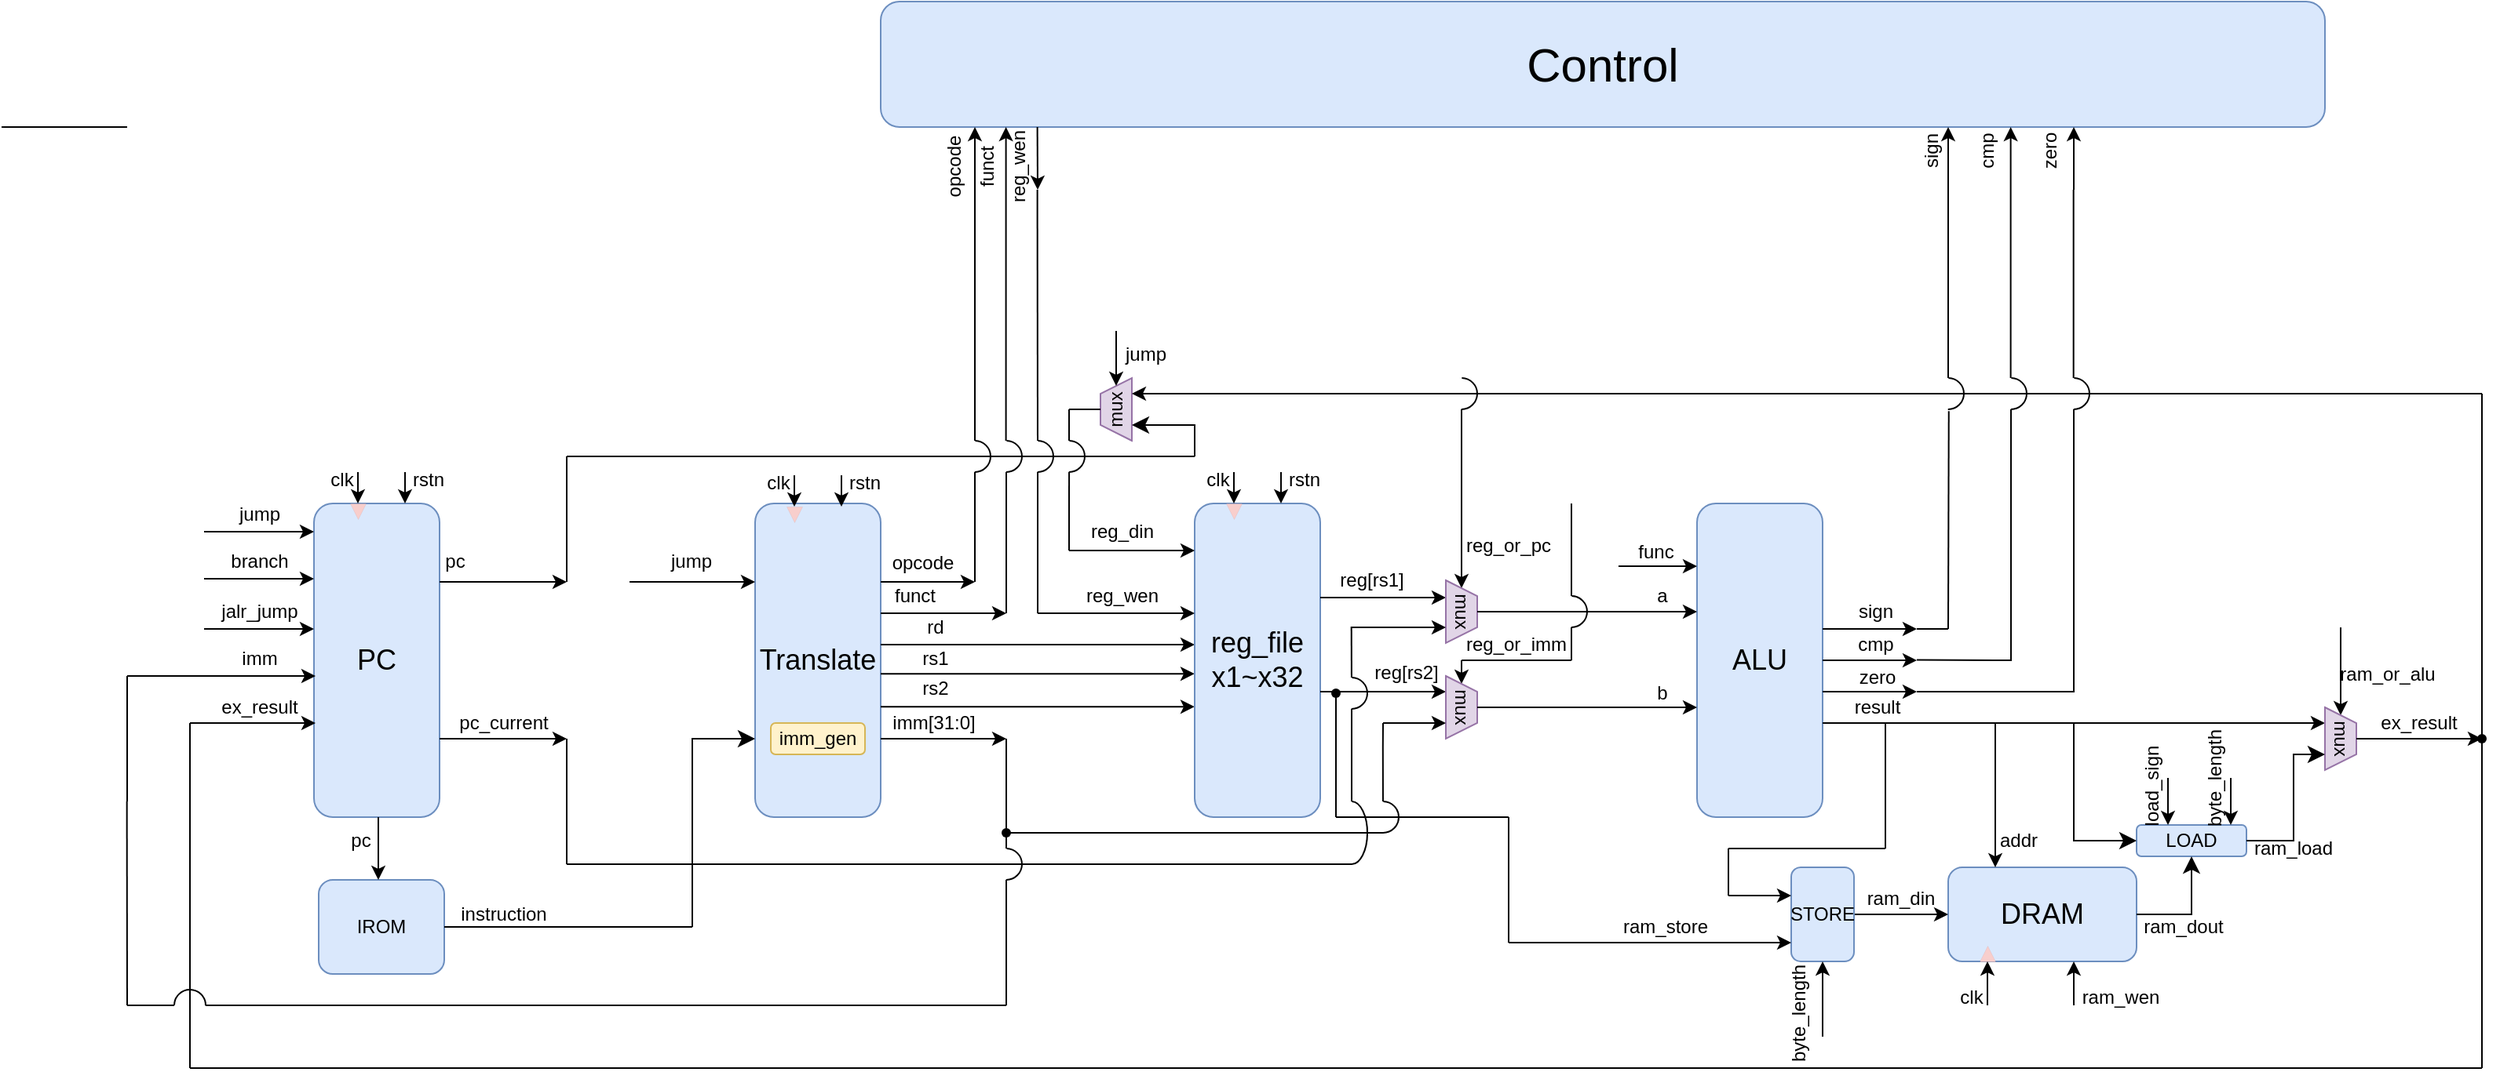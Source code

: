 <mxfile version="27.0.4">
  <diagram name="第 1 页" id="odzhpiGNZsCS6kh2lJAy">
    <mxGraphModel dx="1041" dy="609" grid="1" gridSize="10" guides="1" tooltips="1" connect="1" arrows="1" fold="1" page="1" pageScale="1" pageWidth="827" pageHeight="1169" math="0" shadow="0">
      <root>
        <mxCell id="0" />
        <mxCell id="1" parent="0" />
        <mxCell id="NBaIwqH9u7KzB3NyAWgl-2" value="&lt;font style=&quot;font-size: 18px;&quot;&gt;PC&lt;/font&gt;" style="rounded=1;whiteSpace=wrap;html=1;fillColor=#dae8fc;strokeColor=#6c8ebf;" parent="1" vertex="1">
          <mxGeometry x="239" y="720" width="80" height="200" as="geometry" />
        </mxCell>
        <mxCell id="NBaIwqH9u7KzB3NyAWgl-5" value="" style="endArrow=classic;html=1;rounded=0;entryX=0;entryY=0.5;entryDx=0;entryDy=0;" parent="1" edge="1">
          <mxGeometry width="50" height="50" relative="1" as="geometry">
            <mxPoint x="160" y="860" as="sourcePoint" />
            <mxPoint x="240" y="860" as="targetPoint" />
          </mxGeometry>
        </mxCell>
        <mxCell id="NBaIwqH9u7KzB3NyAWgl-6" value="ex_result" style="text;html=1;align=center;verticalAlign=middle;whiteSpace=wrap;rounded=0;" parent="1" vertex="1">
          <mxGeometry x="179" y="845" width="51" height="10" as="geometry" />
        </mxCell>
        <mxCell id="NBaIwqH9u7KzB3NyAWgl-7" value="" style="endArrow=classic;html=1;rounded=0;entryX=0;entryY=0.5;entryDx=0;entryDy=0;" parent="1" edge="1">
          <mxGeometry width="50" height="50" relative="1" as="geometry">
            <mxPoint x="120" y="830" as="sourcePoint" />
            <mxPoint x="240" y="830" as="targetPoint" />
          </mxGeometry>
        </mxCell>
        <mxCell id="NBaIwqH9u7KzB3NyAWgl-8" value="imm" style="text;html=1;align=center;verticalAlign=middle;whiteSpace=wrap;rounded=0;" parent="1" vertex="1">
          <mxGeometry x="179" y="814" width="51" height="10" as="geometry" />
        </mxCell>
        <mxCell id="NBaIwqH9u7KzB3NyAWgl-9" value="" style="endArrow=classic;html=1;rounded=0;entryX=0;entryY=0.5;entryDx=0;entryDy=0;" parent="1" edge="1">
          <mxGeometry width="50" height="50" relative="1" as="geometry">
            <mxPoint x="169" y="800" as="sourcePoint" />
            <mxPoint x="239" y="800" as="targetPoint" />
          </mxGeometry>
        </mxCell>
        <mxCell id="NBaIwqH9u7KzB3NyAWgl-10" value="jalr_jump" style="text;html=1;align=center;verticalAlign=middle;whiteSpace=wrap;rounded=0;" parent="1" vertex="1">
          <mxGeometry x="179" y="784" width="51" height="10" as="geometry" />
        </mxCell>
        <mxCell id="NBaIwqH9u7KzB3NyAWgl-12" value="" style="endArrow=classic;html=1;rounded=0;entryX=0;entryY=0.5;entryDx=0;entryDy=0;" parent="1" edge="1">
          <mxGeometry width="50" height="50" relative="1" as="geometry">
            <mxPoint x="169" y="768" as="sourcePoint" />
            <mxPoint x="239" y="768" as="targetPoint" />
          </mxGeometry>
        </mxCell>
        <mxCell id="NBaIwqH9u7KzB3NyAWgl-13" value="branch" style="text;html=1;align=center;verticalAlign=middle;whiteSpace=wrap;rounded=0;" parent="1" vertex="1">
          <mxGeometry x="179" y="752" width="51" height="10" as="geometry" />
        </mxCell>
        <mxCell id="NBaIwqH9u7KzB3NyAWgl-14" value="" style="endArrow=classic;html=1;rounded=0;entryX=0;entryY=0.5;entryDx=0;entryDy=0;" parent="1" edge="1">
          <mxGeometry width="50" height="50" relative="1" as="geometry">
            <mxPoint x="169" y="738" as="sourcePoint" />
            <mxPoint x="239" y="738" as="targetPoint" />
          </mxGeometry>
        </mxCell>
        <mxCell id="NBaIwqH9u7KzB3NyAWgl-15" value="jump" style="text;html=1;align=center;verticalAlign=middle;whiteSpace=wrap;rounded=0;" parent="1" vertex="1">
          <mxGeometry x="179" y="722" width="51" height="10" as="geometry" />
        </mxCell>
        <mxCell id="NBaIwqH9u7KzB3NyAWgl-16" value="" style="triangle;whiteSpace=wrap;html=1;rotation=90;fillColor=#f8cecc;strokeColor=#b85450;strokeWidth=0;" parent="1" vertex="1">
          <mxGeometry x="262" y="720" width="10" height="10" as="geometry" />
        </mxCell>
        <mxCell id="NBaIwqH9u7KzB3NyAWgl-17" value="" style="endArrow=classic;html=1;rounded=0;entryX=0;entryY=0.5;entryDx=0;entryDy=0;" parent="1" target="NBaIwqH9u7KzB3NyAWgl-16" edge="1">
          <mxGeometry width="50" height="50" relative="1" as="geometry">
            <mxPoint x="267" y="700" as="sourcePoint" />
            <mxPoint x="272" y="670" as="targetPoint" />
          </mxGeometry>
        </mxCell>
        <mxCell id="NBaIwqH9u7KzB3NyAWgl-18" value="clk" style="text;html=1;align=center;verticalAlign=middle;whiteSpace=wrap;rounded=0;" parent="1" vertex="1">
          <mxGeometry x="242" y="700" width="30" height="10" as="geometry" />
        </mxCell>
        <mxCell id="NBaIwqH9u7KzB3NyAWgl-19" value="" style="endArrow=classic;html=1;rounded=0;entryX=0;entryY=0.5;entryDx=0;entryDy=0;" parent="1" edge="1">
          <mxGeometry width="50" height="50" relative="1" as="geometry">
            <mxPoint x="297" y="700" as="sourcePoint" />
            <mxPoint x="297" y="720" as="targetPoint" />
          </mxGeometry>
        </mxCell>
        <mxCell id="NBaIwqH9u7KzB3NyAWgl-20" value="rstn" style="text;html=1;align=center;verticalAlign=middle;whiteSpace=wrap;rounded=0;" parent="1" vertex="1">
          <mxGeometry x="297" y="700" width="30" height="10" as="geometry" />
        </mxCell>
        <mxCell id="NBaIwqH9u7KzB3NyAWgl-21" value="IROM" style="rounded=1;whiteSpace=wrap;html=1;fillColor=#dae8fc;strokeColor=#6c8ebf;" parent="1" vertex="1">
          <mxGeometry x="242" y="960" width="80" height="60" as="geometry" />
        </mxCell>
        <mxCell id="NBaIwqH9u7KzB3NyAWgl-22" value="" style="endArrow=classic;html=1;rounded=0;exitX=0.25;exitY=1;exitDx=0;exitDy=0;fontStyle=1" parent="1" edge="1">
          <mxGeometry width="50" height="50" relative="1" as="geometry">
            <mxPoint x="280" y="920" as="sourcePoint" />
            <mxPoint x="280" y="960" as="targetPoint" />
          </mxGeometry>
        </mxCell>
        <mxCell id="NBaIwqH9u7KzB3NyAWgl-23" value="pc" style="text;html=1;align=center;verticalAlign=middle;whiteSpace=wrap;rounded=0;" parent="1" vertex="1">
          <mxGeometry x="254" y="930" width="30" height="10" as="geometry" />
        </mxCell>
        <mxCell id="NBaIwqH9u7KzB3NyAWgl-25" value="instruction" style="text;html=1;align=center;verticalAlign=middle;whiteSpace=wrap;rounded=0;" parent="1" vertex="1">
          <mxGeometry x="330" y="977" width="60" height="10" as="geometry" />
        </mxCell>
        <mxCell id="NBaIwqH9u7KzB3NyAWgl-26" value="" style="endArrow=classic;html=1;rounded=0;exitX=1;exitY=0.25;exitDx=0;exitDy=0;fontStyle=1" parent="1" source="NBaIwqH9u7KzB3NyAWgl-2" edge="1">
          <mxGeometry width="50" height="50" relative="1" as="geometry">
            <mxPoint x="370" y="799" as="sourcePoint" />
            <mxPoint x="400" y="770" as="targetPoint" />
          </mxGeometry>
        </mxCell>
        <mxCell id="NBaIwqH9u7KzB3NyAWgl-27" value="" style="endArrow=classic;html=1;rounded=0;exitX=1;exitY=0.75;exitDx=0;exitDy=0;fontStyle=1" parent="1" source="NBaIwqH9u7KzB3NyAWgl-2" edge="1">
          <mxGeometry width="50" height="50" relative="1" as="geometry">
            <mxPoint x="344.5" y="860" as="sourcePoint" />
            <mxPoint x="400" y="870" as="targetPoint" />
          </mxGeometry>
        </mxCell>
        <mxCell id="NBaIwqH9u7KzB3NyAWgl-28" value="pc_current" style="text;html=1;align=center;verticalAlign=middle;whiteSpace=wrap;rounded=0;" parent="1" vertex="1">
          <mxGeometry x="325" y="855" width="70" height="10" as="geometry" />
        </mxCell>
        <mxCell id="NBaIwqH9u7KzB3NyAWgl-29" value="pc" style="text;html=1;align=center;verticalAlign=middle;whiteSpace=wrap;rounded=0;" parent="1" vertex="1">
          <mxGeometry x="319" y="752" width="19.5" height="10" as="geometry" />
        </mxCell>
        <mxCell id="NBaIwqH9u7KzB3NyAWgl-30" value="&lt;font style=&quot;font-size: 18px;&quot;&gt;Translate&lt;/font&gt;" style="rounded=1;whiteSpace=wrap;html=1;fillColor=#dae8fc;strokeColor=#6c8ebf;" parent="1" vertex="1">
          <mxGeometry x="520" y="720" width="80" height="200" as="geometry" />
        </mxCell>
        <mxCell id="NBaIwqH9u7KzB3NyAWgl-31" value="" style="endArrow=none;html=1;rounded=0;exitX=1;exitY=0.5;exitDx=0;exitDy=0;" parent="1" source="NBaIwqH9u7KzB3NyAWgl-21" edge="1">
          <mxGeometry width="50" height="50" relative="1" as="geometry">
            <mxPoint x="410" y="1007" as="sourcePoint" />
            <mxPoint x="480" y="990" as="targetPoint" />
          </mxGeometry>
        </mxCell>
        <mxCell id="NBaIwqH9u7KzB3NyAWgl-32" value="" style="edgeStyle=segmentEdgeStyle;endArrow=classic;html=1;curved=0;rounded=0;endSize=8;startSize=8;entryX=0;entryY=0.75;entryDx=0;entryDy=0;" parent="1" target="NBaIwqH9u7KzB3NyAWgl-30" edge="1">
          <mxGeometry width="50" height="50" relative="1" as="geometry">
            <mxPoint x="480" y="990" as="sourcePoint" />
            <mxPoint x="475" y="865" as="targetPoint" />
            <Array as="points">
              <mxPoint x="480" y="870" />
            </Array>
          </mxGeometry>
        </mxCell>
        <mxCell id="NBaIwqH9u7KzB3NyAWgl-33" value="" style="triangle;whiteSpace=wrap;html=1;rotation=90;fillColor=#f8cecc;strokeColor=#b85450;strokeWidth=0;" parent="1" vertex="1">
          <mxGeometry x="540" y="722" width="10" height="10" as="geometry" />
        </mxCell>
        <mxCell id="NBaIwqH9u7KzB3NyAWgl-34" value="" style="endArrow=classic;html=1;rounded=0;entryX=0;entryY=0.5;entryDx=0;entryDy=0;" parent="1" target="NBaIwqH9u7KzB3NyAWgl-33" edge="1">
          <mxGeometry width="50" height="50" relative="1" as="geometry">
            <mxPoint x="545" y="702" as="sourcePoint" />
            <mxPoint x="550" y="672" as="targetPoint" />
          </mxGeometry>
        </mxCell>
        <mxCell id="NBaIwqH9u7KzB3NyAWgl-35" value="clk" style="text;html=1;align=center;verticalAlign=middle;whiteSpace=wrap;rounded=0;" parent="1" vertex="1">
          <mxGeometry x="520" y="702" width="30" height="10" as="geometry" />
        </mxCell>
        <mxCell id="NBaIwqH9u7KzB3NyAWgl-36" value="" style="endArrow=classic;html=1;rounded=0;entryX=0;entryY=0.5;entryDx=0;entryDy=0;" parent="1" edge="1">
          <mxGeometry width="50" height="50" relative="1" as="geometry">
            <mxPoint x="575" y="702" as="sourcePoint" />
            <mxPoint x="575" y="722" as="targetPoint" />
          </mxGeometry>
        </mxCell>
        <mxCell id="NBaIwqH9u7KzB3NyAWgl-37" value="rstn" style="text;html=1;align=center;verticalAlign=middle;whiteSpace=wrap;rounded=0;" parent="1" vertex="1">
          <mxGeometry x="575" y="702" width="30" height="10" as="geometry" />
        </mxCell>
        <mxCell id="NBaIwqH9u7KzB3NyAWgl-38" value="" style="endArrow=classic;html=1;rounded=0;entryX=0;entryY=0.25;entryDx=0;entryDy=0;" parent="1" target="NBaIwqH9u7KzB3NyAWgl-30" edge="1">
          <mxGeometry width="50" height="50" relative="1" as="geometry">
            <mxPoint x="440" y="770" as="sourcePoint" />
            <mxPoint x="510" y="770" as="targetPoint" />
          </mxGeometry>
        </mxCell>
        <mxCell id="NBaIwqH9u7KzB3NyAWgl-39" value="jump" style="text;html=1;align=center;verticalAlign=middle;whiteSpace=wrap;rounded=0;" parent="1" vertex="1">
          <mxGeometry x="454" y="752" width="51" height="10" as="geometry" />
        </mxCell>
        <mxCell id="NBaIwqH9u7KzB3NyAWgl-49" value="" style="endArrow=classic;html=1;rounded=0;" parent="1" edge="1">
          <mxGeometry width="50" height="50" relative="1" as="geometry">
            <mxPoint x="600" y="770" as="sourcePoint" />
            <mxPoint x="660" y="770" as="targetPoint" />
          </mxGeometry>
        </mxCell>
        <mxCell id="NBaIwqH9u7KzB3NyAWgl-50" value="" style="endArrow=classic;html=1;rounded=0;" parent="1" edge="1">
          <mxGeometry width="50" height="50" relative="1" as="geometry">
            <mxPoint x="600" y="790" as="sourcePoint" />
            <mxPoint x="680" y="790" as="targetPoint" />
          </mxGeometry>
        </mxCell>
        <mxCell id="NBaIwqH9u7KzB3NyAWgl-51" value="" style="endArrow=classic;html=1;rounded=0;" parent="1" edge="1">
          <mxGeometry width="50" height="50" relative="1" as="geometry">
            <mxPoint x="600" y="810" as="sourcePoint" />
            <mxPoint x="800" y="810" as="targetPoint" />
          </mxGeometry>
        </mxCell>
        <mxCell id="NBaIwqH9u7KzB3NyAWgl-52" value="" style="endArrow=classic;html=1;rounded=0;entryX=0;entryY=0.25;entryDx=0;entryDy=0;" parent="1" edge="1">
          <mxGeometry width="50" height="50" relative="1" as="geometry">
            <mxPoint x="600" y="828.6" as="sourcePoint" />
            <mxPoint x="800" y="828.6" as="targetPoint" />
          </mxGeometry>
        </mxCell>
        <mxCell id="NBaIwqH9u7KzB3NyAWgl-53" value="" style="endArrow=classic;html=1;rounded=0;entryX=0;entryY=0.25;entryDx=0;entryDy=0;" parent="1" edge="1">
          <mxGeometry width="50" height="50" relative="1" as="geometry">
            <mxPoint x="600" y="849.6" as="sourcePoint" />
            <mxPoint x="800" y="849.6" as="targetPoint" />
          </mxGeometry>
        </mxCell>
        <mxCell id="NBaIwqH9u7KzB3NyAWgl-54" value="" style="endArrow=classic;html=1;rounded=0;" parent="1" edge="1">
          <mxGeometry width="50" height="50" relative="1" as="geometry">
            <mxPoint x="600" y="870" as="sourcePoint" />
            <mxPoint x="680" y="870" as="targetPoint" />
          </mxGeometry>
        </mxCell>
        <mxCell id="NBaIwqH9u7KzB3NyAWgl-55" value="opcode" style="text;html=1;align=center;verticalAlign=middle;whiteSpace=wrap;rounded=0;" parent="1" vertex="1">
          <mxGeometry x="604" y="753" width="46" height="10" as="geometry" />
        </mxCell>
        <mxCell id="NBaIwqH9u7KzB3NyAWgl-56" value="funct" style="text;html=1;align=center;verticalAlign=middle;whiteSpace=wrap;rounded=0;" parent="1" vertex="1">
          <mxGeometry x="604" y="774" width="36" height="10" as="geometry" />
        </mxCell>
        <mxCell id="NBaIwqH9u7KzB3NyAWgl-57" value="rd" style="text;html=1;align=center;verticalAlign=middle;whiteSpace=wrap;rounded=0;" parent="1" vertex="1">
          <mxGeometry x="605" y="794" width="60" height="10" as="geometry" />
        </mxCell>
        <mxCell id="NBaIwqH9u7KzB3NyAWgl-58" value="rs1" style="text;html=1;align=center;verticalAlign=middle;whiteSpace=wrap;rounded=0;" parent="1" vertex="1">
          <mxGeometry x="605" y="814" width="60" height="10" as="geometry" />
        </mxCell>
        <mxCell id="NBaIwqH9u7KzB3NyAWgl-59" value="rs2" style="text;html=1;align=center;verticalAlign=middle;whiteSpace=wrap;rounded=0;" parent="1" vertex="1">
          <mxGeometry x="605" y="833" width="60" height="10" as="geometry" />
        </mxCell>
        <mxCell id="NBaIwqH9u7KzB3NyAWgl-60" value="imm[31:0]" style="text;html=1;align=center;verticalAlign=middle;whiteSpace=wrap;rounded=0;" parent="1" vertex="1">
          <mxGeometry x="604" y="855" width="60" height="10" as="geometry" />
        </mxCell>
        <mxCell id="NBaIwqH9u7KzB3NyAWgl-61" value="&lt;div&gt;&lt;font style=&quot;font-size: 18px;&quot;&gt;reg_file&lt;/font&gt;&lt;/div&gt;&lt;font style=&quot;font-size: 18px;&quot;&gt;x1~x32&lt;/font&gt;" style="rounded=1;whiteSpace=wrap;html=1;fillColor=#dae8fc;strokeColor=#6c8ebf;" parent="1" vertex="1">
          <mxGeometry x="800" y="720" width="80" height="200" as="geometry" />
        </mxCell>
        <mxCell id="NBaIwqH9u7KzB3NyAWgl-62" value="" style="endArrow=classic;html=1;rounded=0;entryX=0;entryY=0.5;entryDx=0;entryDy=0;" parent="1" target="NBaIwqH9u7KzB3NyAWgl-74" edge="1">
          <mxGeometry width="50" height="50" relative="1" as="geometry">
            <mxPoint x="970" y="730" as="sourcePoint" />
            <mxPoint x="1004" y="753" as="targetPoint" />
          </mxGeometry>
        </mxCell>
        <mxCell id="NBaIwqH9u7KzB3NyAWgl-63" value="" style="endArrow=classic;html=1;rounded=0;entryX=0;entryY=0.25;entryDx=0;entryDy=0;" parent="1" edge="1">
          <mxGeometry width="50" height="50" relative="1" as="geometry">
            <mxPoint x="700" y="790" as="sourcePoint" />
            <mxPoint x="800" y="790" as="targetPoint" />
          </mxGeometry>
        </mxCell>
        <mxCell id="NBaIwqH9u7KzB3NyAWgl-64" value="reg_or_pc" style="text;html=1;align=center;verticalAlign=middle;whiteSpace=wrap;rounded=0;" parent="1" vertex="1">
          <mxGeometry x="970" y="742" width="60" height="10" as="geometry" />
        </mxCell>
        <mxCell id="NBaIwqH9u7KzB3NyAWgl-65" value="reg_wen" style="text;html=1;align=center;verticalAlign=middle;whiteSpace=wrap;rounded=0;" parent="1" vertex="1">
          <mxGeometry x="724" y="774" width="60" height="10" as="geometry" />
        </mxCell>
        <mxCell id="NBaIwqH9u7KzB3NyAWgl-66" value="" style="endArrow=classic;html=1;rounded=0;entryX=0;entryY=0.25;entryDx=0;entryDy=0;" parent="1" edge="1">
          <mxGeometry width="50" height="50" relative="1" as="geometry">
            <mxPoint x="720" y="750" as="sourcePoint" />
            <mxPoint x="800" y="750" as="targetPoint" />
          </mxGeometry>
        </mxCell>
        <mxCell id="NBaIwqH9u7KzB3NyAWgl-67" value="" style="endArrow=classic;html=1;rounded=0;entryX=0;entryY=0.5;entryDx=0;entryDy=0;" parent="1" target="NBaIwqH9u7KzB3NyAWgl-75" edge="1">
          <mxGeometry width="50" height="50" relative="1" as="geometry">
            <mxPoint x="970" y="820" as="sourcePoint" />
            <mxPoint x="1080" y="689.6" as="targetPoint" />
          </mxGeometry>
        </mxCell>
        <mxCell id="NBaIwqH9u7KzB3NyAWgl-68" value="reg_din" style="text;html=1;align=center;verticalAlign=middle;whiteSpace=wrap;rounded=0;" parent="1" vertex="1">
          <mxGeometry x="724" y="733" width="60" height="10" as="geometry" />
        </mxCell>
        <mxCell id="NBaIwqH9u7KzB3NyAWgl-69" value="reg_or_imm" style="text;html=1;align=center;verticalAlign=middle;whiteSpace=wrap;rounded=0;" parent="1" vertex="1">
          <mxGeometry x="975" y="805" width="60" height="10" as="geometry" />
        </mxCell>
        <mxCell id="NBaIwqH9u7KzB3NyAWgl-70" value="" style="endArrow=classic;html=1;rounded=0;entryX=0;entryY=0.25;entryDx=0;entryDy=0;" parent="1" edge="1">
          <mxGeometry width="50" height="50" relative="1" as="geometry">
            <mxPoint x="880" y="840" as="sourcePoint" />
            <mxPoint x="960" y="840" as="targetPoint" />
          </mxGeometry>
        </mxCell>
        <mxCell id="NBaIwqH9u7KzB3NyAWgl-72" value="" style="endArrow=classic;html=1;rounded=0;entryX=0;entryY=0.25;entryDx=0;entryDy=0;" parent="1" edge="1">
          <mxGeometry width="50" height="50" relative="1" as="geometry">
            <mxPoint x="880" y="780" as="sourcePoint" />
            <mxPoint x="960" y="780" as="targetPoint" />
          </mxGeometry>
        </mxCell>
        <mxCell id="NBaIwqH9u7KzB3NyAWgl-73" value="a" style="text;html=1;align=center;verticalAlign=middle;whiteSpace=wrap;rounded=0;" parent="1" vertex="1">
          <mxGeometry x="1090" y="774" width="16" height="10" as="geometry" />
        </mxCell>
        <mxCell id="NBaIwqH9u7KzB3NyAWgl-74" value="mux" style="shape=trapezoid;perimeter=trapezoidPerimeter;whiteSpace=wrap;html=1;fixedSize=1;size=10;rotation=90;fillColor=#e1d5e7;strokeColor=#9673a6;align=center;" parent="1" vertex="1">
          <mxGeometry x="950" y="779" width="40" height="20" as="geometry" />
        </mxCell>
        <mxCell id="NBaIwqH9u7KzB3NyAWgl-75" value="mux" style="shape=trapezoid;perimeter=trapezoidPerimeter;whiteSpace=wrap;html=1;fixedSize=1;size=10;rotation=90;fillColor=#e1d5e7;strokeColor=#9673a6;align=center;" parent="1" vertex="1">
          <mxGeometry x="950" y="840" width="40" height="20" as="geometry" />
        </mxCell>
        <mxCell id="NBaIwqH9u7KzB3NyAWgl-77" value="" style="endArrow=none;html=1;rounded=0;" parent="1" edge="1">
          <mxGeometry width="50" height="50" relative="1" as="geometry">
            <mxPoint x="400" y="870" as="sourcePoint" />
            <mxPoint x="400" y="950" as="targetPoint" />
          </mxGeometry>
        </mxCell>
        <mxCell id="NBaIwqH9u7KzB3NyAWgl-79" value="" style="endArrow=none;html=1;rounded=0;" parent="1" edge="1">
          <mxGeometry width="50" height="50" relative="1" as="geometry">
            <mxPoint x="400" y="950" as="sourcePoint" />
            <mxPoint x="900" y="950" as="targetPoint" />
          </mxGeometry>
        </mxCell>
        <mxCell id="NBaIwqH9u7KzB3NyAWgl-81" value="" style="endArrow=classic;html=1;rounded=0;entryX=0.75;entryY=1;entryDx=0;entryDy=0;" parent="1" target="NBaIwqH9u7KzB3NyAWgl-74" edge="1">
          <mxGeometry width="50" height="50" relative="1" as="geometry">
            <mxPoint x="900" y="799" as="sourcePoint" />
            <mxPoint x="1040" y="764" as="targetPoint" />
          </mxGeometry>
        </mxCell>
        <mxCell id="NBaIwqH9u7KzB3NyAWgl-82" value="" style="endArrow=none;html=1;rounded=0;" parent="1" edge="1">
          <mxGeometry width="50" height="50" relative="1" as="geometry">
            <mxPoint x="970" y="820" as="sourcePoint" />
            <mxPoint x="1040" y="820" as="targetPoint" />
          </mxGeometry>
        </mxCell>
        <mxCell id="NBaIwqH9u7KzB3NyAWgl-83" value="" style="endArrow=none;html=1;rounded=0;" parent="1" source="NBaIwqH9u7KzB3NyAWgl-116" edge="1">
          <mxGeometry width="50" height="50" relative="1" as="geometry">
            <mxPoint x="1035" y="764" as="sourcePoint" />
            <mxPoint x="1040" y="720" as="targetPoint" />
          </mxGeometry>
        </mxCell>
        <mxCell id="NBaIwqH9u7KzB3NyAWgl-84" value="" style="endArrow=none;html=1;rounded=0;" parent="1" edge="1" source="B6isz3c-7Hk3uSjzke4N-101">
          <mxGeometry width="50" height="50" relative="1" as="geometry">
            <mxPoint x="680" y="930" as="sourcePoint" />
            <mxPoint x="680" y="870" as="targetPoint" />
          </mxGeometry>
        </mxCell>
        <mxCell id="NBaIwqH9u7KzB3NyAWgl-85" value="" style="endArrow=none;html=1;rounded=0;" parent="1" edge="1">
          <mxGeometry width="50" height="50" relative="1" as="geometry">
            <mxPoint x="680" y="930" as="sourcePoint" />
            <mxPoint x="920" y="930" as="targetPoint" />
          </mxGeometry>
        </mxCell>
        <mxCell id="NBaIwqH9u7KzB3NyAWgl-87" value="" style="endArrow=classic;html=1;rounded=0;entryX=0.75;entryY=1;entryDx=0;entryDy=0;" parent="1" target="NBaIwqH9u7KzB3NyAWgl-75" edge="1">
          <mxGeometry width="50" height="50" relative="1" as="geometry">
            <mxPoint x="920" y="860" as="sourcePoint" />
            <mxPoint x="980" y="870" as="targetPoint" />
          </mxGeometry>
        </mxCell>
        <mxCell id="NBaIwqH9u7KzB3NyAWgl-93" value="" style="verticalLabelPosition=bottom;verticalAlign=top;html=1;shape=mxgraph.basic.arc;startAngle=0.003;endAngle=0.502;" parent="1" vertex="1">
          <mxGeometry x="910" y="910" width="20" height="20" as="geometry" />
        </mxCell>
        <mxCell id="NBaIwqH9u7KzB3NyAWgl-96" value="" style="endArrow=none;html=1;rounded=0;" parent="1" source="NBaIwqH9u7KzB3NyAWgl-93" edge="1">
          <mxGeometry width="50" height="50" relative="1" as="geometry">
            <mxPoint x="919.9" y="885" as="sourcePoint" />
            <mxPoint x="919.9" y="875" as="targetPoint" />
            <Array as="points">
              <mxPoint x="919.9" y="875" />
              <mxPoint x="920" y="860" />
            </Array>
          </mxGeometry>
        </mxCell>
        <mxCell id="NBaIwqH9u7KzB3NyAWgl-97" value="" style="verticalLabelPosition=bottom;verticalAlign=top;html=1;shape=mxgraph.basic.arc;startAngle=0.003;endAngle=0.502;" parent="1" vertex="1">
          <mxGeometry x="890" y="910" width="20" height="40" as="geometry" />
        </mxCell>
        <mxCell id="NBaIwqH9u7KzB3NyAWgl-98" value="" style="endArrow=none;html=1;rounded=0;" parent="1" target="NBaIwqH9u7KzB3NyAWgl-97" edge="1">
          <mxGeometry width="50" height="50" relative="1" as="geometry">
            <mxPoint x="900" y="950" as="sourcePoint" />
            <mxPoint x="940" y="890" as="targetPoint" />
          </mxGeometry>
        </mxCell>
        <mxCell id="NBaIwqH9u7KzB3NyAWgl-109" value="&lt;font style=&quot;font-size: 18px;&quot;&gt;ALU&lt;/font&gt;" style="rounded=1;whiteSpace=wrap;html=1;fillColor=#dae8fc;strokeColor=#6c8ebf;" parent="1" vertex="1">
          <mxGeometry x="1120" y="720" width="80" height="200" as="geometry" />
        </mxCell>
        <mxCell id="NBaIwqH9u7KzB3NyAWgl-110" value="" style="endArrow=classic;html=1;rounded=0;exitX=0.5;exitY=0;exitDx=0;exitDy=0;" parent="1" source="NBaIwqH9u7KzB3NyAWgl-74" edge="1">
          <mxGeometry width="50" height="50" relative="1" as="geometry">
            <mxPoint x="1030" y="830" as="sourcePoint" />
            <mxPoint x="1120" y="789" as="targetPoint" />
          </mxGeometry>
        </mxCell>
        <mxCell id="NBaIwqH9u7KzB3NyAWgl-112" value="reg[rs1]" style="text;html=1;align=center;verticalAlign=middle;whiteSpace=wrap;rounded=0;" parent="1" vertex="1">
          <mxGeometry x="883" y="764" width="60" height="10" as="geometry" />
        </mxCell>
        <mxCell id="NBaIwqH9u7KzB3NyAWgl-113" value="" style="endArrow=classic;html=1;rounded=0;exitX=0.5;exitY=0;exitDx=0;exitDy=0;" parent="1" edge="1">
          <mxGeometry width="50" height="50" relative="1" as="geometry">
            <mxPoint x="980" y="850" as="sourcePoint" />
            <mxPoint x="1120" y="850" as="targetPoint" />
          </mxGeometry>
        </mxCell>
        <mxCell id="NBaIwqH9u7KzB3NyAWgl-114" value="reg[rs2]" style="text;html=1;align=center;verticalAlign=middle;whiteSpace=wrap;rounded=0;" parent="1" vertex="1">
          <mxGeometry x="905" y="823" width="60" height="10" as="geometry" />
        </mxCell>
        <mxCell id="NBaIwqH9u7KzB3NyAWgl-115" value="b" style="text;html=1;align=center;verticalAlign=middle;whiteSpace=wrap;rounded=0;" parent="1" vertex="1">
          <mxGeometry x="1090" y="836" width="16" height="10" as="geometry" />
        </mxCell>
        <mxCell id="NBaIwqH9u7KzB3NyAWgl-116" value="" style="verticalLabelPosition=bottom;verticalAlign=top;html=1;shape=mxgraph.basic.arc;startAngle=0.003;endAngle=0.502;" parent="1" vertex="1">
          <mxGeometry x="1030" y="779" width="20" height="20" as="geometry" />
        </mxCell>
        <mxCell id="NBaIwqH9u7KzB3NyAWgl-118" value="" style="endArrow=none;html=1;rounded=0;" parent="1" target="NBaIwqH9u7KzB3NyAWgl-116" edge="1">
          <mxGeometry width="50" height="50" relative="1" as="geometry">
            <mxPoint x="1040" y="820" as="sourcePoint" />
            <mxPoint x="1060" y="769.5" as="targetPoint" />
          </mxGeometry>
        </mxCell>
        <mxCell id="NBaIwqH9u7KzB3NyAWgl-119" value="" style="endArrow=classic;html=1;rounded=0;entryX=0;entryY=0.25;entryDx=0;entryDy=0;" parent="1" edge="1">
          <mxGeometry width="50" height="50" relative="1" as="geometry">
            <mxPoint x="1070" y="760" as="sourcePoint" />
            <mxPoint x="1120" y="760" as="targetPoint" />
          </mxGeometry>
        </mxCell>
        <mxCell id="NBaIwqH9u7KzB3NyAWgl-120" value="func" style="text;html=1;align=center;verticalAlign=middle;whiteSpace=wrap;rounded=0;" parent="1" vertex="1">
          <mxGeometry x="1064" y="746" width="60" height="10" as="geometry" />
        </mxCell>
        <mxCell id="NBaIwqH9u7KzB3NyAWgl-121" value="" style="triangle;whiteSpace=wrap;html=1;rotation=90;fillColor=#f8cecc;strokeColor=#b85450;strokeWidth=0;" parent="1" vertex="1">
          <mxGeometry x="820" y="720" width="10" height="10" as="geometry" />
        </mxCell>
        <mxCell id="NBaIwqH9u7KzB3NyAWgl-122" value="" style="endArrow=classic;html=1;rounded=0;entryX=0;entryY=0.5;entryDx=0;entryDy=0;" parent="1" target="NBaIwqH9u7KzB3NyAWgl-121" edge="1">
          <mxGeometry width="50" height="50" relative="1" as="geometry">
            <mxPoint x="825" y="700" as="sourcePoint" />
            <mxPoint x="830" y="670" as="targetPoint" />
          </mxGeometry>
        </mxCell>
        <mxCell id="NBaIwqH9u7KzB3NyAWgl-123" value="clk" style="text;html=1;align=center;verticalAlign=middle;whiteSpace=wrap;rounded=0;" parent="1" vertex="1">
          <mxGeometry x="800" y="700" width="30" height="10" as="geometry" />
        </mxCell>
        <mxCell id="NBaIwqH9u7KzB3NyAWgl-124" value="" style="endArrow=classic;html=1;rounded=0;entryX=0;entryY=0.5;entryDx=0;entryDy=0;" parent="1" edge="1">
          <mxGeometry width="50" height="50" relative="1" as="geometry">
            <mxPoint x="855" y="700" as="sourcePoint" />
            <mxPoint x="855" y="720" as="targetPoint" />
          </mxGeometry>
        </mxCell>
        <mxCell id="NBaIwqH9u7KzB3NyAWgl-125" value="rstn" style="text;html=1;align=center;verticalAlign=middle;whiteSpace=wrap;rounded=0;" parent="1" vertex="1">
          <mxGeometry x="855" y="700" width="30" height="10" as="geometry" />
        </mxCell>
        <mxCell id="NBaIwqH9u7KzB3NyAWgl-126" value="" style="endArrow=classic;html=1;rounded=0;" parent="1" edge="1">
          <mxGeometry width="50" height="50" relative="1" as="geometry">
            <mxPoint x="1200" y="800" as="sourcePoint" />
            <mxPoint x="1260" y="800" as="targetPoint" />
          </mxGeometry>
        </mxCell>
        <mxCell id="NBaIwqH9u7KzB3NyAWgl-127" value="" style="endArrow=classic;html=1;rounded=0;" parent="1" edge="1">
          <mxGeometry width="50" height="50" relative="1" as="geometry">
            <mxPoint x="1200" y="820" as="sourcePoint" />
            <mxPoint x="1260" y="820" as="targetPoint" />
          </mxGeometry>
        </mxCell>
        <mxCell id="NBaIwqH9u7KzB3NyAWgl-128" value="" style="endArrow=classic;html=1;rounded=0;" parent="1" edge="1">
          <mxGeometry width="50" height="50" relative="1" as="geometry">
            <mxPoint x="1200" y="840" as="sourcePoint" />
            <mxPoint x="1260" y="840" as="targetPoint" />
          </mxGeometry>
        </mxCell>
        <mxCell id="NBaIwqH9u7KzB3NyAWgl-129" value="" style="endArrow=classic;html=1;rounded=0;entryX=0.25;entryY=1;entryDx=0;entryDy=0;" parent="1" target="NBaIwqH9u7KzB3NyAWgl-137" edge="1">
          <mxGeometry width="50" height="50" relative="1" as="geometry">
            <mxPoint x="1200" y="860" as="sourcePoint" />
            <mxPoint x="1510" y="860" as="targetPoint" />
          </mxGeometry>
        </mxCell>
        <mxCell id="NBaIwqH9u7KzB3NyAWgl-130" value="sign" style="text;html=1;align=center;verticalAlign=middle;whiteSpace=wrap;rounded=0;" parent="1" vertex="1">
          <mxGeometry x="1204" y="784" width="60" height="10" as="geometry" />
        </mxCell>
        <mxCell id="NBaIwqH9u7KzB3NyAWgl-131" value="cmp" style="text;html=1;align=center;verticalAlign=middle;whiteSpace=wrap;rounded=0;" parent="1" vertex="1">
          <mxGeometry x="1204" y="805" width="60" height="10" as="geometry" />
        </mxCell>
        <mxCell id="NBaIwqH9u7KzB3NyAWgl-132" value="zero" style="text;html=1;align=center;verticalAlign=middle;whiteSpace=wrap;rounded=0;" parent="1" vertex="1">
          <mxGeometry x="1205" y="826" width="60" height="10" as="geometry" />
        </mxCell>
        <mxCell id="NBaIwqH9u7KzB3NyAWgl-133" value="result" style="text;html=1;align=center;verticalAlign=middle;whiteSpace=wrap;rounded=0;" parent="1" vertex="1">
          <mxGeometry x="1205" y="845" width="60" height="10" as="geometry" />
        </mxCell>
        <mxCell id="NBaIwqH9u7KzB3NyAWgl-134" value="&lt;font style=&quot;font-size: 18px;&quot;&gt;DRAM&lt;/font&gt;" style="rounded=1;whiteSpace=wrap;html=1;fillColor=#dae8fc;strokeColor=#6c8ebf;" parent="1" vertex="1">
          <mxGeometry x="1280" y="952" width="120" height="60" as="geometry" />
        </mxCell>
        <mxCell id="NBaIwqH9u7KzB3NyAWgl-135" value="" style="endArrow=classic;html=1;rounded=0;entryX=0;entryY=0.5;entryDx=0;entryDy=0;" parent="1" target="NBaIwqH9u7KzB3NyAWgl-137" edge="1">
          <mxGeometry width="50" height="50" relative="1" as="geometry">
            <mxPoint x="1530" y="799" as="sourcePoint" />
            <mxPoint x="1564" y="822" as="targetPoint" />
          </mxGeometry>
        </mxCell>
        <mxCell id="NBaIwqH9u7KzB3NyAWgl-136" value="ram_or_alu" style="text;html=1;align=center;verticalAlign=middle;whiteSpace=wrap;rounded=0;" parent="1" vertex="1">
          <mxGeometry x="1530" y="824" width="60" height="10" as="geometry" />
        </mxCell>
        <mxCell id="NBaIwqH9u7KzB3NyAWgl-137" value="mux" style="shape=trapezoid;perimeter=trapezoidPerimeter;whiteSpace=wrap;html=1;fixedSize=1;size=10;rotation=90;fillColor=#e1d5e7;strokeColor=#9673a6;align=center;" parent="1" vertex="1">
          <mxGeometry x="1510" y="860" width="40" height="20" as="geometry" />
        </mxCell>
        <mxCell id="NBaIwqH9u7KzB3NyAWgl-138" value="&lt;div&gt;LOAD&lt;/div&gt;" style="rounded=1;whiteSpace=wrap;html=1;fillColor=#dae8fc;strokeColor=#6c8ebf;" parent="1" vertex="1">
          <mxGeometry x="1400" y="925" width="70" height="20" as="geometry" />
        </mxCell>
        <mxCell id="NBaIwqH9u7KzB3NyAWgl-140" value="" style="endArrow=classic;html=1;rounded=0;entryX=0.25;entryY=0;entryDx=0;entryDy=0;" parent="1" target="NBaIwqH9u7KzB3NyAWgl-134" edge="1">
          <mxGeometry width="50" height="50" relative="1" as="geometry">
            <mxPoint x="1310" y="860" as="sourcePoint" />
            <mxPoint x="1330" y="870" as="targetPoint" />
          </mxGeometry>
        </mxCell>
        <mxCell id="NBaIwqH9u7KzB3NyAWgl-141" value="addr" style="text;html=1;align=center;verticalAlign=middle;whiteSpace=wrap;rounded=0;" parent="1" vertex="1">
          <mxGeometry x="1310" y="930" width="30" height="10" as="geometry" />
        </mxCell>
        <mxCell id="NBaIwqH9u7KzB3NyAWgl-143" value="ram_dout" style="text;html=1;align=center;verticalAlign=middle;whiteSpace=wrap;rounded=0;" parent="1" vertex="1">
          <mxGeometry x="1400" y="985" width="60" height="10" as="geometry" />
        </mxCell>
        <mxCell id="NBaIwqH9u7KzB3NyAWgl-146" value="" style="endArrow=classic;html=1;rounded=0;" parent="1" edge="1">
          <mxGeometry width="50" height="50" relative="1" as="geometry">
            <mxPoint x="1420" y="895" as="sourcePoint" />
            <mxPoint x="1420" y="925" as="targetPoint" />
          </mxGeometry>
        </mxCell>
        <mxCell id="NBaIwqH9u7KzB3NyAWgl-147" value="load_sign" style="text;html=1;align=center;verticalAlign=middle;whiteSpace=wrap;rounded=0;rotation=-90;" parent="1" vertex="1">
          <mxGeometry x="1380" y="895" width="60" height="10" as="geometry" />
        </mxCell>
        <mxCell id="NBaIwqH9u7KzB3NyAWgl-148" value="" style="edgeStyle=elbowEdgeStyle;elbow=horizontal;endArrow=classic;html=1;curved=0;rounded=0;endSize=8;startSize=8;exitX=1;exitY=0.5;exitDx=0;exitDy=0;entryX=0;entryY=0.75;entryDx=0;entryDy=0;" parent="1" source="NBaIwqH9u7KzB3NyAWgl-138" edge="1">
          <mxGeometry width="50" height="50" relative="1" as="geometry">
            <mxPoint x="1480" y="937" as="sourcePoint" />
            <mxPoint x="1520" y="880" as="targetPoint" />
            <Array as="points">
              <mxPoint x="1500" y="920" />
            </Array>
          </mxGeometry>
        </mxCell>
        <mxCell id="NBaIwqH9u7KzB3NyAWgl-149" value="ram_load" style="text;html=1;align=center;verticalAlign=middle;whiteSpace=wrap;rounded=0;" parent="1" vertex="1">
          <mxGeometry x="1470" y="935" width="60" height="10" as="geometry" />
        </mxCell>
        <mxCell id="NBaIwqH9u7KzB3NyAWgl-150" value="mux" style="shape=trapezoid;perimeter=trapezoidPerimeter;whiteSpace=wrap;html=1;fixedSize=1;size=10;rotation=-90;fillColor=#e1d5e7;strokeColor=#9673a6;align=center;" parent="1" vertex="1">
          <mxGeometry x="730" y="650" width="40" height="20" as="geometry" />
        </mxCell>
        <mxCell id="NBaIwqH9u7KzB3NyAWgl-151" value="" style="endArrow=classic;html=1;rounded=0;exitX=0.5;exitY=0;exitDx=0;exitDy=0;" parent="1" source="NBaIwqH9u7KzB3NyAWgl-137" edge="1">
          <mxGeometry width="50" height="50" relative="1" as="geometry">
            <mxPoint x="1630" y="806" as="sourcePoint" />
            <mxPoint x="1620" y="870" as="targetPoint" />
          </mxGeometry>
        </mxCell>
        <mxCell id="NBaIwqH9u7KzB3NyAWgl-152" value="ex_result" style="text;html=1;align=center;verticalAlign=middle;whiteSpace=wrap;rounded=0;" parent="1" vertex="1">
          <mxGeometry x="1550" y="855" width="60" height="10" as="geometry" />
        </mxCell>
        <mxCell id="NBaIwqH9u7KzB3NyAWgl-153" value="" style="verticalLabelPosition=bottom;verticalAlign=top;html=1;shape=mxgraph.basic.arc;startAngle=0.003;endAngle=0.502;" parent="1" vertex="1">
          <mxGeometry x="890" y="831" width="20" height="20" as="geometry" />
        </mxCell>
        <mxCell id="NBaIwqH9u7KzB3NyAWgl-155" value="" style="endArrow=none;html=1;rounded=0;" parent="1" source="NBaIwqH9u7KzB3NyAWgl-97" target="NBaIwqH9u7KzB3NyAWgl-153" edge="1">
          <mxGeometry width="50" height="50" relative="1" as="geometry">
            <mxPoint x="890" y="890" as="sourcePoint" />
            <mxPoint x="940" y="840" as="targetPoint" />
          </mxGeometry>
        </mxCell>
        <mxCell id="NBaIwqH9u7KzB3NyAWgl-156" value="" style="endArrow=none;html=1;rounded=0;" parent="1" source="NBaIwqH9u7KzB3NyAWgl-153" edge="1">
          <mxGeometry width="50" height="50" relative="1" as="geometry">
            <mxPoint x="900" y="820" as="sourcePoint" />
            <mxPoint x="899.85" y="798.5" as="targetPoint" />
          </mxGeometry>
        </mxCell>
        <mxCell id="NBaIwqH9u7KzB3NyAWgl-158" value="" style="edgeStyle=orthogonalEdgeStyle;rounded=0;orthogonalLoop=1;jettySize=auto;html=1;" parent="1" source="NBaIwqH9u7KzB3NyAWgl-157" target="NBaIwqH9u7KzB3NyAWgl-134" edge="1">
          <mxGeometry relative="1" as="geometry" />
        </mxCell>
        <mxCell id="NBaIwqH9u7KzB3NyAWgl-157" value="STORE" style="rounded=1;whiteSpace=wrap;html=1;fillColor=#dae8fc;strokeColor=#6c8ebf;" parent="1" vertex="1">
          <mxGeometry x="1180" y="952" width="40" height="60" as="geometry" />
        </mxCell>
        <mxCell id="NBaIwqH9u7KzB3NyAWgl-159" value="ram_din" style="text;html=1;align=center;verticalAlign=middle;whiteSpace=wrap;rounded=0;" parent="1" vertex="1">
          <mxGeometry x="1220" y="967" width="60" height="10" as="geometry" />
        </mxCell>
        <mxCell id="NBaIwqH9u7KzB3NyAWgl-160" value="" style="endArrow=none;html=1;rounded=0;" parent="1" edge="1">
          <mxGeometry width="50" height="50" relative="1" as="geometry">
            <mxPoint x="1240" y="940" as="sourcePoint" />
            <mxPoint x="1240" y="860" as="targetPoint" />
          </mxGeometry>
        </mxCell>
        <mxCell id="NBaIwqH9u7KzB3NyAWgl-161" value="" style="endArrow=none;html=1;rounded=0;" parent="1" edge="1">
          <mxGeometry width="50" height="50" relative="1" as="geometry">
            <mxPoint x="1140" y="940" as="sourcePoint" />
            <mxPoint x="1240" y="940" as="targetPoint" />
          </mxGeometry>
        </mxCell>
        <mxCell id="NBaIwqH9u7KzB3NyAWgl-162" value="" style="endArrow=none;html=1;rounded=0;" parent="1" edge="1">
          <mxGeometry width="50" height="50" relative="1" as="geometry">
            <mxPoint x="1140" y="970" as="sourcePoint" />
            <mxPoint x="1140" y="940" as="targetPoint" />
          </mxGeometry>
        </mxCell>
        <mxCell id="NBaIwqH9u7KzB3NyAWgl-163" value="" style="endArrow=classic;html=1;rounded=0;" parent="1" edge="1">
          <mxGeometry width="50" height="50" relative="1" as="geometry">
            <mxPoint x="1140" y="970" as="sourcePoint" />
            <mxPoint x="1180" y="970" as="targetPoint" />
          </mxGeometry>
        </mxCell>
        <mxCell id="NBaIwqH9u7KzB3NyAWgl-164" value="" style="endArrow=none;html=1;rounded=0;" parent="1" edge="1" source="B6isz3c-7Hk3uSjzke4N-98">
          <mxGeometry width="50" height="50" relative="1" as="geometry">
            <mxPoint x="890" y="920" as="sourcePoint" />
            <mxPoint x="890" y="840" as="targetPoint" />
          </mxGeometry>
        </mxCell>
        <mxCell id="NBaIwqH9u7KzB3NyAWgl-165" value="" style="endArrow=none;html=1;rounded=0;" parent="1" edge="1">
          <mxGeometry width="50" height="50" relative="1" as="geometry">
            <mxPoint x="890" y="920" as="sourcePoint" />
            <mxPoint x="1000" y="920" as="targetPoint" />
          </mxGeometry>
        </mxCell>
        <mxCell id="NBaIwqH9u7KzB3NyAWgl-166" value="" style="endArrow=none;html=1;rounded=0;" parent="1" edge="1">
          <mxGeometry width="50" height="50" relative="1" as="geometry">
            <mxPoint x="1000" y="1000" as="sourcePoint" />
            <mxPoint x="1000" y="920" as="targetPoint" />
          </mxGeometry>
        </mxCell>
        <mxCell id="NBaIwqH9u7KzB3NyAWgl-167" value="" style="endArrow=classic;html=1;rounded=0;" parent="1" edge="1">
          <mxGeometry width="50" height="50" relative="1" as="geometry">
            <mxPoint x="1000" y="1000" as="sourcePoint" />
            <mxPoint x="1180" y="1000" as="targetPoint" />
          </mxGeometry>
        </mxCell>
        <mxCell id="NBaIwqH9u7KzB3NyAWgl-168" value="ram_store" style="text;html=1;align=center;verticalAlign=middle;whiteSpace=wrap;rounded=0;" parent="1" vertex="1">
          <mxGeometry x="1070" y="985" width="60" height="10" as="geometry" />
        </mxCell>
        <mxCell id="B6isz3c-7Hk3uSjzke4N-1" value="" style="triangle;whiteSpace=wrap;html=1;rotation=-90;fillColor=#f8cecc;strokeColor=#b85450;strokeWidth=0;" vertex="1" parent="1">
          <mxGeometry x="1300" y="1002" width="10" height="10" as="geometry" />
        </mxCell>
        <mxCell id="B6isz3c-7Hk3uSjzke4N-2" value="" style="endArrow=classic;html=1;rounded=0;entryX=0;entryY=0.5;entryDx=0;entryDy=0;" edge="1" parent="1" target="B6isz3c-7Hk3uSjzke4N-1">
          <mxGeometry width="50" height="50" relative="1" as="geometry">
            <mxPoint x="1305" y="1040" as="sourcePoint" />
            <mxPoint x="1300" y="990" as="targetPoint" />
          </mxGeometry>
        </mxCell>
        <mxCell id="B6isz3c-7Hk3uSjzke4N-3" value="clk" style="text;html=1;align=center;verticalAlign=middle;whiteSpace=wrap;rounded=0;" vertex="1" parent="1">
          <mxGeometry x="1280" y="1030" width="30" height="10" as="geometry" />
        </mxCell>
        <mxCell id="B6isz3c-7Hk3uSjzke4N-4" value="" style="endArrow=classic;html=1;rounded=0;entryX=0;entryY=0.5;entryDx=0;entryDy=0;" edge="1" parent="1">
          <mxGeometry width="50" height="50" relative="1" as="geometry">
            <mxPoint x="1360" y="1040" as="sourcePoint" />
            <mxPoint x="1360" y="1012" as="targetPoint" />
          </mxGeometry>
        </mxCell>
        <mxCell id="B6isz3c-7Hk3uSjzke4N-5" value="ram_wen" style="text;html=1;align=center;verticalAlign=middle;whiteSpace=wrap;rounded=0;" vertex="1" parent="1">
          <mxGeometry x="1360" y="1030" width="60" height="10" as="geometry" />
        </mxCell>
        <mxCell id="B6isz3c-7Hk3uSjzke4N-6" value="" style="endArrow=none;html=1;rounded=0;" edge="1" parent="1">
          <mxGeometry width="50" height="50" relative="1" as="geometry">
            <mxPoint x="1620" y="870" as="sourcePoint" />
            <mxPoint x="1620" y="650" as="targetPoint" />
          </mxGeometry>
        </mxCell>
        <mxCell id="B6isz3c-7Hk3uSjzke4N-7" value="" style="endArrow=classic;html=1;rounded=0;entryX=0.75;entryY=1;entryDx=0;entryDy=0;" edge="1" parent="1" target="NBaIwqH9u7KzB3NyAWgl-150">
          <mxGeometry width="50" height="50" relative="1" as="geometry">
            <mxPoint x="1620" y="650" as="sourcePoint" />
            <mxPoint x="910" y="590" as="targetPoint" />
          </mxGeometry>
        </mxCell>
        <mxCell id="B6isz3c-7Hk3uSjzke4N-8" value="" style="endArrow=none;html=1;rounded=0;" edge="1" parent="1">
          <mxGeometry width="50" height="50" relative="1" as="geometry">
            <mxPoint x="400" y="690" as="sourcePoint" />
            <mxPoint x="800" y="690" as="targetPoint" />
          </mxGeometry>
        </mxCell>
        <mxCell id="B6isz3c-7Hk3uSjzke4N-9" value="" style="edgeStyle=elbowEdgeStyle;elbow=vertical;endArrow=classic;html=1;curved=0;rounded=0;endSize=8;startSize=8;entryX=0.25;entryY=1;entryDx=0;entryDy=0;" edge="1" parent="1">
          <mxGeometry width="50" height="50" relative="1" as="geometry">
            <mxPoint x="800" y="690" as="sourcePoint" />
            <mxPoint x="760" y="670" as="targetPoint" />
            <Array as="points">
              <mxPoint x="780" y="670" />
            </Array>
          </mxGeometry>
        </mxCell>
        <mxCell id="B6isz3c-7Hk3uSjzke4N-10" value="" style="verticalLabelPosition=bottom;verticalAlign=top;html=1;shape=mxgraph.basic.arc;startAngle=0.003;endAngle=0.502;" vertex="1" parent="1">
          <mxGeometry x="710" y="680" width="20" height="20" as="geometry" />
        </mxCell>
        <mxCell id="B6isz3c-7Hk3uSjzke4N-13" value="" style="endArrow=none;html=1;rounded=0;entryX=0.5;entryY=0;entryDx=0;entryDy=0;" edge="1" parent="1" target="NBaIwqH9u7KzB3NyAWgl-150">
          <mxGeometry width="50" height="50" relative="1" as="geometry">
            <mxPoint x="720" y="660" as="sourcePoint" />
            <mxPoint x="650" y="610" as="targetPoint" />
          </mxGeometry>
        </mxCell>
        <mxCell id="B6isz3c-7Hk3uSjzke4N-14" value="" style="endArrow=none;html=1;rounded=0;" edge="1" parent="1" source="B6isz3c-7Hk3uSjzke4N-10">
          <mxGeometry width="50" height="50" relative="1" as="geometry">
            <mxPoint x="650" y="659.9" as="sourcePoint" />
            <mxPoint x="720" y="660" as="targetPoint" />
          </mxGeometry>
        </mxCell>
        <mxCell id="B6isz3c-7Hk3uSjzke4N-15" value="" style="endArrow=classic;html=1;rounded=0;entryX=1;entryY=0.5;entryDx=0;entryDy=0;" edge="1" parent="1" target="NBaIwqH9u7KzB3NyAWgl-150">
          <mxGeometry width="50" height="50" relative="1" as="geometry">
            <mxPoint x="750" y="610" as="sourcePoint" />
            <mxPoint x="685" y="638" as="targetPoint" />
          </mxGeometry>
        </mxCell>
        <mxCell id="B6isz3c-7Hk3uSjzke4N-16" value="jump" style="text;html=1;align=center;verticalAlign=middle;whiteSpace=wrap;rounded=0;" vertex="1" parent="1">
          <mxGeometry x="754" y="620" width="30" height="10" as="geometry" />
        </mxCell>
        <mxCell id="B6isz3c-7Hk3uSjzke4N-19" value="" style="endArrow=none;html=1;rounded=0;entryX=0.501;entryY=0.997;entryDx=0;entryDy=0;entryPerimeter=0;" edge="1" parent="1" target="B6isz3c-7Hk3uSjzke4N-10">
          <mxGeometry width="50" height="50" relative="1" as="geometry">
            <mxPoint x="720" y="750" as="sourcePoint" />
            <mxPoint x="680" y="700" as="targetPoint" />
          </mxGeometry>
        </mxCell>
        <mxCell id="B6isz3c-7Hk3uSjzke4N-20" value="" style="endArrow=none;html=1;rounded=0;" edge="1" parent="1">
          <mxGeometry width="50" height="50" relative="1" as="geometry">
            <mxPoint x="720" y="750" as="sourcePoint" />
            <mxPoint x="720" y="750" as="targetPoint" />
          </mxGeometry>
        </mxCell>
        <mxCell id="B6isz3c-7Hk3uSjzke4N-21" value="&lt;font style=&quot;font-size: 30px;&quot;&gt;Control&lt;/font&gt;" style="rounded=1;whiteSpace=wrap;html=1;fillColor=#dae8fc;strokeColor=#6c8ebf;" vertex="1" parent="1">
          <mxGeometry x="600" y="400" width="920" height="80" as="geometry" />
        </mxCell>
        <mxCell id="B6isz3c-7Hk3uSjzke4N-22" value="" style="endArrow=none;html=1;rounded=0;" edge="1" parent="1" target="B6isz3c-7Hk3uSjzke4N-23">
          <mxGeometry width="50" height="50" relative="1" as="geometry">
            <mxPoint x="660" y="770" as="sourcePoint" />
            <mxPoint x="660" y="720" as="targetPoint" />
          </mxGeometry>
        </mxCell>
        <mxCell id="B6isz3c-7Hk3uSjzke4N-23" value="" style="verticalLabelPosition=bottom;verticalAlign=top;html=1;shape=mxgraph.basic.arc;startAngle=0.003;endAngle=0.502;" vertex="1" parent="1">
          <mxGeometry x="650" y="680" width="20" height="20" as="geometry" />
        </mxCell>
        <mxCell id="B6isz3c-7Hk3uSjzke4N-24" value="" style="endArrow=classic;html=1;rounded=0;" edge="1" parent="1" source="B6isz3c-7Hk3uSjzke4N-23">
          <mxGeometry width="50" height="50" relative="1" as="geometry">
            <mxPoint x="630" y="630" as="sourcePoint" />
            <mxPoint x="660" y="480" as="targetPoint" />
          </mxGeometry>
        </mxCell>
        <mxCell id="B6isz3c-7Hk3uSjzke4N-25" value="" style="verticalLabelPosition=bottom;verticalAlign=top;html=1;shape=mxgraph.basic.arc;startAngle=0.003;endAngle=0.502;" vertex="1" parent="1">
          <mxGeometry x="670" y="680" width="20" height="20" as="geometry" />
        </mxCell>
        <mxCell id="B6isz3c-7Hk3uSjzke4N-26" value="" style="endArrow=none;html=1;rounded=0;" edge="1" parent="1" target="B6isz3c-7Hk3uSjzke4N-25">
          <mxGeometry width="50" height="50" relative="1" as="geometry">
            <mxPoint x="680" y="790" as="sourcePoint" />
            <mxPoint x="670" y="710" as="targetPoint" />
          </mxGeometry>
        </mxCell>
        <mxCell id="B6isz3c-7Hk3uSjzke4N-27" value="" style="endArrow=classic;html=1;rounded=0;" edge="1" parent="1">
          <mxGeometry width="50" height="50" relative="1" as="geometry">
            <mxPoint x="679.8" y="680" as="sourcePoint" />
            <mxPoint x="679.8" y="480" as="targetPoint" />
          </mxGeometry>
        </mxCell>
        <mxCell id="B6isz3c-7Hk3uSjzke4N-31" value="" style="endArrow=none;html=1;rounded=0;" edge="1" parent="1">
          <mxGeometry width="50" height="50" relative="1" as="geometry">
            <mxPoint x="40" y="480" as="sourcePoint" />
            <mxPoint x="120" y="480" as="targetPoint" />
          </mxGeometry>
        </mxCell>
        <mxCell id="B6isz3c-7Hk3uSjzke4N-36" value="" style="endArrow=none;html=1;rounded=0;" edge="1" parent="1">
          <mxGeometry width="50" height="50" relative="1" as="geometry">
            <mxPoint x="160" y="910" as="sourcePoint" />
            <mxPoint x="160" y="860" as="targetPoint" />
          </mxGeometry>
        </mxCell>
        <mxCell id="B6isz3c-7Hk3uSjzke4N-37" value="" style="endArrow=none;html=1;rounded=0;" edge="1" parent="1">
          <mxGeometry width="50" height="50" relative="1" as="geometry">
            <mxPoint x="160" y="1080" as="sourcePoint" />
            <mxPoint x="160.0" y="910" as="targetPoint" />
          </mxGeometry>
        </mxCell>
        <mxCell id="B6isz3c-7Hk3uSjzke4N-38" value="" style="endArrow=none;html=1;rounded=0;" edge="1" parent="1">
          <mxGeometry width="50" height="50" relative="1" as="geometry">
            <mxPoint x="160" y="1080" as="sourcePoint" />
            <mxPoint x="1620" y="1080" as="targetPoint" />
          </mxGeometry>
        </mxCell>
        <mxCell id="B6isz3c-7Hk3uSjzke4N-39" value="" style="endArrow=none;html=1;rounded=0;" edge="1" parent="1" source="B6isz3c-7Hk3uSjzke4N-96">
          <mxGeometry width="50" height="50" relative="1" as="geometry">
            <mxPoint x="1620" y="1080" as="sourcePoint" />
            <mxPoint x="1620" y="870" as="targetPoint" />
          </mxGeometry>
        </mxCell>
        <mxCell id="B6isz3c-7Hk3uSjzke4N-40" value="" style="verticalLabelPosition=bottom;verticalAlign=top;html=1;shape=mxgraph.basic.arc;startAngle=0.003;endAngle=0.502;" vertex="1" parent="1">
          <mxGeometry x="670" y="940" width="20" height="20" as="geometry" />
        </mxCell>
        <mxCell id="B6isz3c-7Hk3uSjzke4N-41" value="" style="endArrow=none;html=1;rounded=0;" edge="1" parent="1" source="B6isz3c-7Hk3uSjzke4N-40">
          <mxGeometry width="50" height="50" relative="1" as="geometry">
            <mxPoint x="690" y="940" as="sourcePoint" />
            <mxPoint x="680" y="930" as="targetPoint" />
          </mxGeometry>
        </mxCell>
        <mxCell id="B6isz3c-7Hk3uSjzke4N-42" value="" style="endArrow=none;html=1;rounded=0;" edge="1" parent="1">
          <mxGeometry width="50" height="50" relative="1" as="geometry">
            <mxPoint x="120" y="910" as="sourcePoint" />
            <mxPoint x="120" y="830" as="targetPoint" />
          </mxGeometry>
        </mxCell>
        <mxCell id="B6isz3c-7Hk3uSjzke4N-44" value="" style="endArrow=none;html=1;rounded=0;" edge="1" parent="1">
          <mxGeometry width="50" height="50" relative="1" as="geometry">
            <mxPoint x="120" y="1040" as="sourcePoint" />
            <mxPoint x="119.83" y="910" as="targetPoint" />
          </mxGeometry>
        </mxCell>
        <mxCell id="B6isz3c-7Hk3uSjzke4N-45" value="" style="verticalLabelPosition=bottom;verticalAlign=top;html=1;shape=mxgraph.basic.arc;startAngle=0.003;endAngle=0.502;rotation=-90;" vertex="1" parent="1">
          <mxGeometry x="150" y="1030" width="20" height="20" as="geometry" />
        </mxCell>
        <mxCell id="B6isz3c-7Hk3uSjzke4N-46" value="" style="endArrow=none;html=1;rounded=0;" edge="1" parent="1" target="B6isz3c-7Hk3uSjzke4N-45">
          <mxGeometry width="50" height="50" relative="1" as="geometry">
            <mxPoint x="120" y="1040" as="sourcePoint" />
            <mxPoint x="220" y="940" as="targetPoint" />
          </mxGeometry>
        </mxCell>
        <mxCell id="B6isz3c-7Hk3uSjzke4N-47" value="" style="endArrow=none;html=1;rounded=0;" edge="1" parent="1">
          <mxGeometry width="50" height="50" relative="1" as="geometry">
            <mxPoint x="170" y="1040" as="sourcePoint" />
            <mxPoint x="680" y="1040" as="targetPoint" />
          </mxGeometry>
        </mxCell>
        <mxCell id="B6isz3c-7Hk3uSjzke4N-48" value="" style="endArrow=none;html=1;rounded=0;" edge="1" parent="1" target="B6isz3c-7Hk3uSjzke4N-40">
          <mxGeometry width="50" height="50" relative="1" as="geometry">
            <mxPoint x="680" y="1040" as="sourcePoint" />
            <mxPoint x="690" y="970" as="targetPoint" />
          </mxGeometry>
        </mxCell>
        <mxCell id="B6isz3c-7Hk3uSjzke4N-50" value="" style="endArrow=none;html=1;rounded=0;" edge="1" parent="1" target="B6isz3c-7Hk3uSjzke4N-51">
          <mxGeometry width="50" height="50" relative="1" as="geometry">
            <mxPoint x="700" y="790" as="sourcePoint" />
            <mxPoint x="700" y="734" as="targetPoint" />
          </mxGeometry>
        </mxCell>
        <mxCell id="B6isz3c-7Hk3uSjzke4N-51" value="" style="verticalLabelPosition=bottom;verticalAlign=top;html=1;shape=mxgraph.basic.arc;startAngle=0.003;endAngle=0.502;" vertex="1" parent="1">
          <mxGeometry x="690" y="680" width="20" height="20" as="geometry" />
        </mxCell>
        <mxCell id="B6isz3c-7Hk3uSjzke4N-53" value="" style="endArrow=classic;html=1;rounded=0;" edge="1" parent="1">
          <mxGeometry width="50" height="50" relative="1" as="geometry">
            <mxPoint x="699.8" y="480" as="sourcePoint" />
            <mxPoint x="700" y="520" as="targetPoint" />
          </mxGeometry>
        </mxCell>
        <mxCell id="B6isz3c-7Hk3uSjzke4N-54" value="" style="endArrow=none;html=1;rounded=0;" edge="1" parent="1" source="B6isz3c-7Hk3uSjzke4N-51">
          <mxGeometry width="50" height="50" relative="1" as="geometry">
            <mxPoint x="699.8" y="540" as="sourcePoint" />
            <mxPoint x="699.8" y="520" as="targetPoint" />
          </mxGeometry>
        </mxCell>
        <mxCell id="B6isz3c-7Hk3uSjzke4N-55" value="opcode" style="text;html=1;align=center;verticalAlign=middle;whiteSpace=wrap;rounded=0;rotation=-90;" vertex="1" parent="1">
          <mxGeometry x="624" y="500" width="46" height="10" as="geometry" />
        </mxCell>
        <mxCell id="B6isz3c-7Hk3uSjzke4N-56" value="funct" style="text;html=1;align=center;verticalAlign=middle;whiteSpace=wrap;rounded=0;rotation=-90;" vertex="1" parent="1">
          <mxGeometry x="650" y="500" width="36" height="10" as="geometry" />
        </mxCell>
        <mxCell id="B6isz3c-7Hk3uSjzke4N-57" value="reg_wen" style="text;html=1;align=center;verticalAlign=middle;whiteSpace=wrap;rounded=0;rotation=-90;" vertex="1" parent="1">
          <mxGeometry x="658" y="500" width="60" height="10" as="geometry" />
        </mxCell>
        <mxCell id="B6isz3c-7Hk3uSjzke4N-58" value="imm_gen" style="rounded=1;whiteSpace=wrap;html=1;fillColor=#fff2cc;strokeColor=#d6b656;" vertex="1" parent="1">
          <mxGeometry x="530" y="860" width="60" height="20" as="geometry" />
        </mxCell>
        <mxCell id="B6isz3c-7Hk3uSjzke4N-61" value="" style="edgeStyle=segmentEdgeStyle;endArrow=classic;html=1;curved=0;rounded=0;endSize=8;startSize=8;exitX=1;exitY=0.5;exitDx=0;exitDy=0;entryX=0.5;entryY=1;entryDx=0;entryDy=0;" edge="1" parent="1" source="NBaIwqH9u7KzB3NyAWgl-134" target="NBaIwqH9u7KzB3NyAWgl-138">
          <mxGeometry width="50" height="50" relative="1" as="geometry">
            <mxPoint x="1410" y="970" as="sourcePoint" />
            <mxPoint x="1430" y="930" as="targetPoint" />
          </mxGeometry>
        </mxCell>
        <mxCell id="B6isz3c-7Hk3uSjzke4N-62" value="" style="endArrow=classic;html=1;rounded=0;" edge="1" parent="1">
          <mxGeometry width="50" height="50" relative="1" as="geometry">
            <mxPoint x="1460" y="895" as="sourcePoint" />
            <mxPoint x="1460" y="925" as="targetPoint" />
          </mxGeometry>
        </mxCell>
        <mxCell id="B6isz3c-7Hk3uSjzke4N-63" value="byte_length" style="text;html=1;align=center;verticalAlign=middle;whiteSpace=wrap;rounded=0;rotation=-90;" vertex="1" parent="1">
          <mxGeometry x="1415" y="890" width="70" height="10" as="geometry" />
        </mxCell>
        <mxCell id="B6isz3c-7Hk3uSjzke4N-66" value="" style="edgeStyle=elbowEdgeStyle;elbow=horizontal;endArrow=classic;html=1;curved=0;rounded=0;endSize=8;startSize=8;entryX=0;entryY=0.5;entryDx=0;entryDy=0;" edge="1" parent="1" target="NBaIwqH9u7KzB3NyAWgl-138">
          <mxGeometry width="50" height="50" relative="1" as="geometry">
            <mxPoint x="1360" y="860" as="sourcePoint" />
            <mxPoint x="1380" y="890" as="targetPoint" />
            <Array as="points">
              <mxPoint x="1360" y="900" />
            </Array>
          </mxGeometry>
        </mxCell>
        <mxCell id="B6isz3c-7Hk3uSjzke4N-67" value="" style="endArrow=classic;html=1;rounded=0;entryX=0.5;entryY=1;entryDx=0;entryDy=0;" edge="1" parent="1" target="NBaIwqH9u7KzB3NyAWgl-157">
          <mxGeometry width="50" height="50" relative="1" as="geometry">
            <mxPoint x="1200" y="1060" as="sourcePoint" />
            <mxPoint x="1180" y="1075" as="targetPoint" />
          </mxGeometry>
        </mxCell>
        <mxCell id="B6isz3c-7Hk3uSjzke4N-68" value="byte_length" style="text;html=1;align=center;verticalAlign=middle;whiteSpace=wrap;rounded=0;rotation=-90;" vertex="1" parent="1">
          <mxGeometry x="1150" y="1040" width="70" height="10" as="geometry" />
        </mxCell>
        <mxCell id="B6isz3c-7Hk3uSjzke4N-70" value="" style="endArrow=none;html=1;rounded=0;" edge="1" parent="1">
          <mxGeometry width="50" height="50" relative="1" as="geometry">
            <mxPoint x="1260" y="800" as="sourcePoint" />
            <mxPoint x="1280" y="800" as="targetPoint" />
          </mxGeometry>
        </mxCell>
        <mxCell id="B6isz3c-7Hk3uSjzke4N-71" value="" style="endArrow=none;html=1;rounded=0;entryX=0.519;entryY=1.057;entryDx=0;entryDy=0;entryPerimeter=0;" edge="1" parent="1" target="B6isz3c-7Hk3uSjzke4N-72">
          <mxGeometry width="50" height="50" relative="1" as="geometry">
            <mxPoint x="1280" y="800" as="sourcePoint" />
            <mxPoint x="1280" y="680" as="targetPoint" />
          </mxGeometry>
        </mxCell>
        <mxCell id="B6isz3c-7Hk3uSjzke4N-72" value="" style="verticalLabelPosition=bottom;verticalAlign=top;html=1;shape=mxgraph.basic.arc;startAngle=0.003;endAngle=0.502;" vertex="1" parent="1">
          <mxGeometry x="1270" y="640" width="20" height="20" as="geometry" />
        </mxCell>
        <mxCell id="B6isz3c-7Hk3uSjzke4N-73" value="" style="endArrow=none;html=1;rounded=0;" edge="1" parent="1" source="B6isz3c-7Hk3uSjzke4N-72">
          <mxGeometry width="50" height="50" relative="1" as="geometry">
            <mxPoint x="1180" y="630" as="sourcePoint" />
            <mxPoint x="1280" y="520" as="targetPoint" />
          </mxGeometry>
        </mxCell>
        <mxCell id="B6isz3c-7Hk3uSjzke4N-74" value="" style="endArrow=classic;html=1;rounded=0;" edge="1" parent="1">
          <mxGeometry width="50" height="50" relative="1" as="geometry">
            <mxPoint x="1280" y="520" as="sourcePoint" />
            <mxPoint x="1280" y="480" as="targetPoint" />
          </mxGeometry>
        </mxCell>
        <mxCell id="B6isz3c-7Hk3uSjzke4N-75" value="sign" style="text;html=1;align=center;verticalAlign=middle;whiteSpace=wrap;rounded=0;rotation=-90;" vertex="1" parent="1">
          <mxGeometry x="1259" y="490" width="21" height="10" as="geometry" />
        </mxCell>
        <mxCell id="B6isz3c-7Hk3uSjzke4N-76" value="" style="endArrow=none;html=1;rounded=0;" edge="1" parent="1">
          <mxGeometry width="50" height="50" relative="1" as="geometry">
            <mxPoint x="1260" y="819.77" as="sourcePoint" />
            <mxPoint x="1320" y="820" as="targetPoint" />
          </mxGeometry>
        </mxCell>
        <mxCell id="B6isz3c-7Hk3uSjzke4N-77" value="" style="endArrow=none;html=1;rounded=0;entryX=0.5;entryY=1;entryDx=0;entryDy=0;entryPerimeter=0;" edge="1" parent="1" target="B6isz3c-7Hk3uSjzke4N-78">
          <mxGeometry width="50" height="50" relative="1" as="geometry">
            <mxPoint x="1320" y="820.5" as="sourcePoint" />
            <mxPoint x="1320" y="681.5" as="targetPoint" />
          </mxGeometry>
        </mxCell>
        <mxCell id="B6isz3c-7Hk3uSjzke4N-78" value="" style="verticalLabelPosition=bottom;verticalAlign=top;html=1;shape=mxgraph.basic.arc;startAngle=0.003;endAngle=0.502;" vertex="1" parent="1">
          <mxGeometry x="1310" y="640" width="20" height="20" as="geometry" />
        </mxCell>
        <mxCell id="B6isz3c-7Hk3uSjzke4N-79" value="" style="endArrow=none;html=1;rounded=0;" edge="1" parent="1">
          <mxGeometry width="50" height="50" relative="1" as="geometry">
            <mxPoint x="1319.81" y="640" as="sourcePoint" />
            <mxPoint x="1319.81" y="520" as="targetPoint" />
          </mxGeometry>
        </mxCell>
        <mxCell id="B6isz3c-7Hk3uSjzke4N-80" value="" style="endArrow=classic;html=1;rounded=0;" edge="1" parent="1">
          <mxGeometry width="50" height="50" relative="1" as="geometry">
            <mxPoint x="1319.81" y="520" as="sourcePoint" />
            <mxPoint x="1319.81" y="480" as="targetPoint" />
          </mxGeometry>
        </mxCell>
        <mxCell id="B6isz3c-7Hk3uSjzke4N-81" value="cmp" style="text;html=1;align=center;verticalAlign=middle;whiteSpace=wrap;rounded=0;rotation=-90;" vertex="1" parent="1">
          <mxGeometry x="1290" y="490" width="30" height="10" as="geometry" />
        </mxCell>
        <mxCell id="B6isz3c-7Hk3uSjzke4N-82" value="" style="endArrow=none;html=1;rounded=0;" edge="1" parent="1">
          <mxGeometry width="50" height="50" relative="1" as="geometry">
            <mxPoint x="1260" y="840" as="sourcePoint" />
            <mxPoint x="1360" y="840" as="targetPoint" />
          </mxGeometry>
        </mxCell>
        <mxCell id="B6isz3c-7Hk3uSjzke4N-83" value="" style="endArrow=none;html=1;rounded=0;entryX=0.5;entryY=1;entryDx=0;entryDy=0;entryPerimeter=0;" edge="1" parent="1" target="B6isz3c-7Hk3uSjzke4N-84">
          <mxGeometry width="50" height="50" relative="1" as="geometry">
            <mxPoint x="1360" y="840.5" as="sourcePoint" />
            <mxPoint x="1360" y="680" as="targetPoint" />
          </mxGeometry>
        </mxCell>
        <mxCell id="B6isz3c-7Hk3uSjzke4N-84" value="" style="verticalLabelPosition=bottom;verticalAlign=top;html=1;shape=mxgraph.basic.arc;startAngle=0.003;endAngle=0.502;" vertex="1" parent="1">
          <mxGeometry x="1350" y="640" width="20" height="20" as="geometry" />
        </mxCell>
        <mxCell id="B6isz3c-7Hk3uSjzke4N-85" value="" style="endArrow=none;html=1;rounded=0;" edge="1" parent="1">
          <mxGeometry width="50" height="50" relative="1" as="geometry">
            <mxPoint x="1359.84" y="640" as="sourcePoint" />
            <mxPoint x="1359.84" y="520" as="targetPoint" />
          </mxGeometry>
        </mxCell>
        <mxCell id="B6isz3c-7Hk3uSjzke4N-86" value="" style="endArrow=classic;html=1;rounded=0;" edge="1" parent="1">
          <mxGeometry width="50" height="50" relative="1" as="geometry">
            <mxPoint x="1360" y="520" as="sourcePoint" />
            <mxPoint x="1360" y="480" as="targetPoint" />
          </mxGeometry>
        </mxCell>
        <mxCell id="B6isz3c-7Hk3uSjzke4N-88" value="zero" style="text;html=1;align=center;verticalAlign=middle;whiteSpace=wrap;rounded=0;rotation=-90;" vertex="1" parent="1">
          <mxGeometry x="1330" y="490" width="30" height="10" as="geometry" />
        </mxCell>
        <mxCell id="B6isz3c-7Hk3uSjzke4N-90" value="" style="verticalLabelPosition=bottom;verticalAlign=top;html=1;shape=mxgraph.basic.arc;startAngle=0.003;endAngle=0.502;" vertex="1" parent="1">
          <mxGeometry x="960" y="640" width="20" height="20" as="geometry" />
        </mxCell>
        <mxCell id="B6isz3c-7Hk3uSjzke4N-91" value="" style="endArrow=none;html=1;rounded=0;entryX=0.5;entryY=1;entryDx=0;entryDy=0;entryPerimeter=0;" edge="1" parent="1" target="B6isz3c-7Hk3uSjzke4N-90">
          <mxGeometry width="50" height="50" relative="1" as="geometry">
            <mxPoint x="970" y="730" as="sourcePoint" />
            <mxPoint x="1000" y="700" as="targetPoint" />
          </mxGeometry>
        </mxCell>
        <mxCell id="B6isz3c-7Hk3uSjzke4N-95" value="" style="endArrow=none;html=1;rounded=0;" edge="1" parent="1">
          <mxGeometry width="50" height="50" relative="1" as="geometry">
            <mxPoint x="400" y="770" as="sourcePoint" />
            <mxPoint x="400" y="690" as="targetPoint" />
          </mxGeometry>
        </mxCell>
        <mxCell id="B6isz3c-7Hk3uSjzke4N-97" value="" style="endArrow=none;html=1;rounded=0;" edge="1" parent="1" target="B6isz3c-7Hk3uSjzke4N-96">
          <mxGeometry width="50" height="50" relative="1" as="geometry">
            <mxPoint x="1620" y="1080" as="sourcePoint" />
            <mxPoint x="1620" y="870" as="targetPoint" />
          </mxGeometry>
        </mxCell>
        <mxCell id="B6isz3c-7Hk3uSjzke4N-96" value="" style="shape=waypoint;sketch=0;fillStyle=solid;size=6;pointerEvents=1;points=[];fillColor=none;resizable=0;rotatable=0;perimeter=centerPerimeter;snapToPoint=1;" vertex="1" parent="1">
          <mxGeometry x="1610" y="860" width="20" height="20" as="geometry" />
        </mxCell>
        <mxCell id="B6isz3c-7Hk3uSjzke4N-100" value="" style="endArrow=none;html=1;rounded=0;" edge="1" parent="1" target="B6isz3c-7Hk3uSjzke4N-98">
          <mxGeometry width="50" height="50" relative="1" as="geometry">
            <mxPoint x="890" y="920" as="sourcePoint" />
            <mxPoint x="890" y="840" as="targetPoint" />
          </mxGeometry>
        </mxCell>
        <mxCell id="B6isz3c-7Hk3uSjzke4N-98" value="" style="shape=waypoint;sketch=0;fillStyle=solid;size=6;pointerEvents=1;points=[];fillColor=none;resizable=0;rotatable=0;perimeter=centerPerimeter;snapToPoint=1;" vertex="1" parent="1">
          <mxGeometry x="880" y="831" width="20" height="20" as="geometry" />
        </mxCell>
        <mxCell id="B6isz3c-7Hk3uSjzke4N-102" value="" style="endArrow=none;html=1;rounded=0;" edge="1" parent="1" target="B6isz3c-7Hk3uSjzke4N-101">
          <mxGeometry width="50" height="50" relative="1" as="geometry">
            <mxPoint x="680" y="930" as="sourcePoint" />
            <mxPoint x="680" y="870" as="targetPoint" />
          </mxGeometry>
        </mxCell>
        <mxCell id="B6isz3c-7Hk3uSjzke4N-101" value="" style="shape=waypoint;sketch=0;fillStyle=solid;size=6;pointerEvents=1;points=[];fillColor=none;resizable=0;rotatable=0;perimeter=centerPerimeter;snapToPoint=1;" vertex="1" parent="1">
          <mxGeometry x="670" y="920" width="20" height="20" as="geometry" />
        </mxCell>
      </root>
    </mxGraphModel>
  </diagram>
</mxfile>

